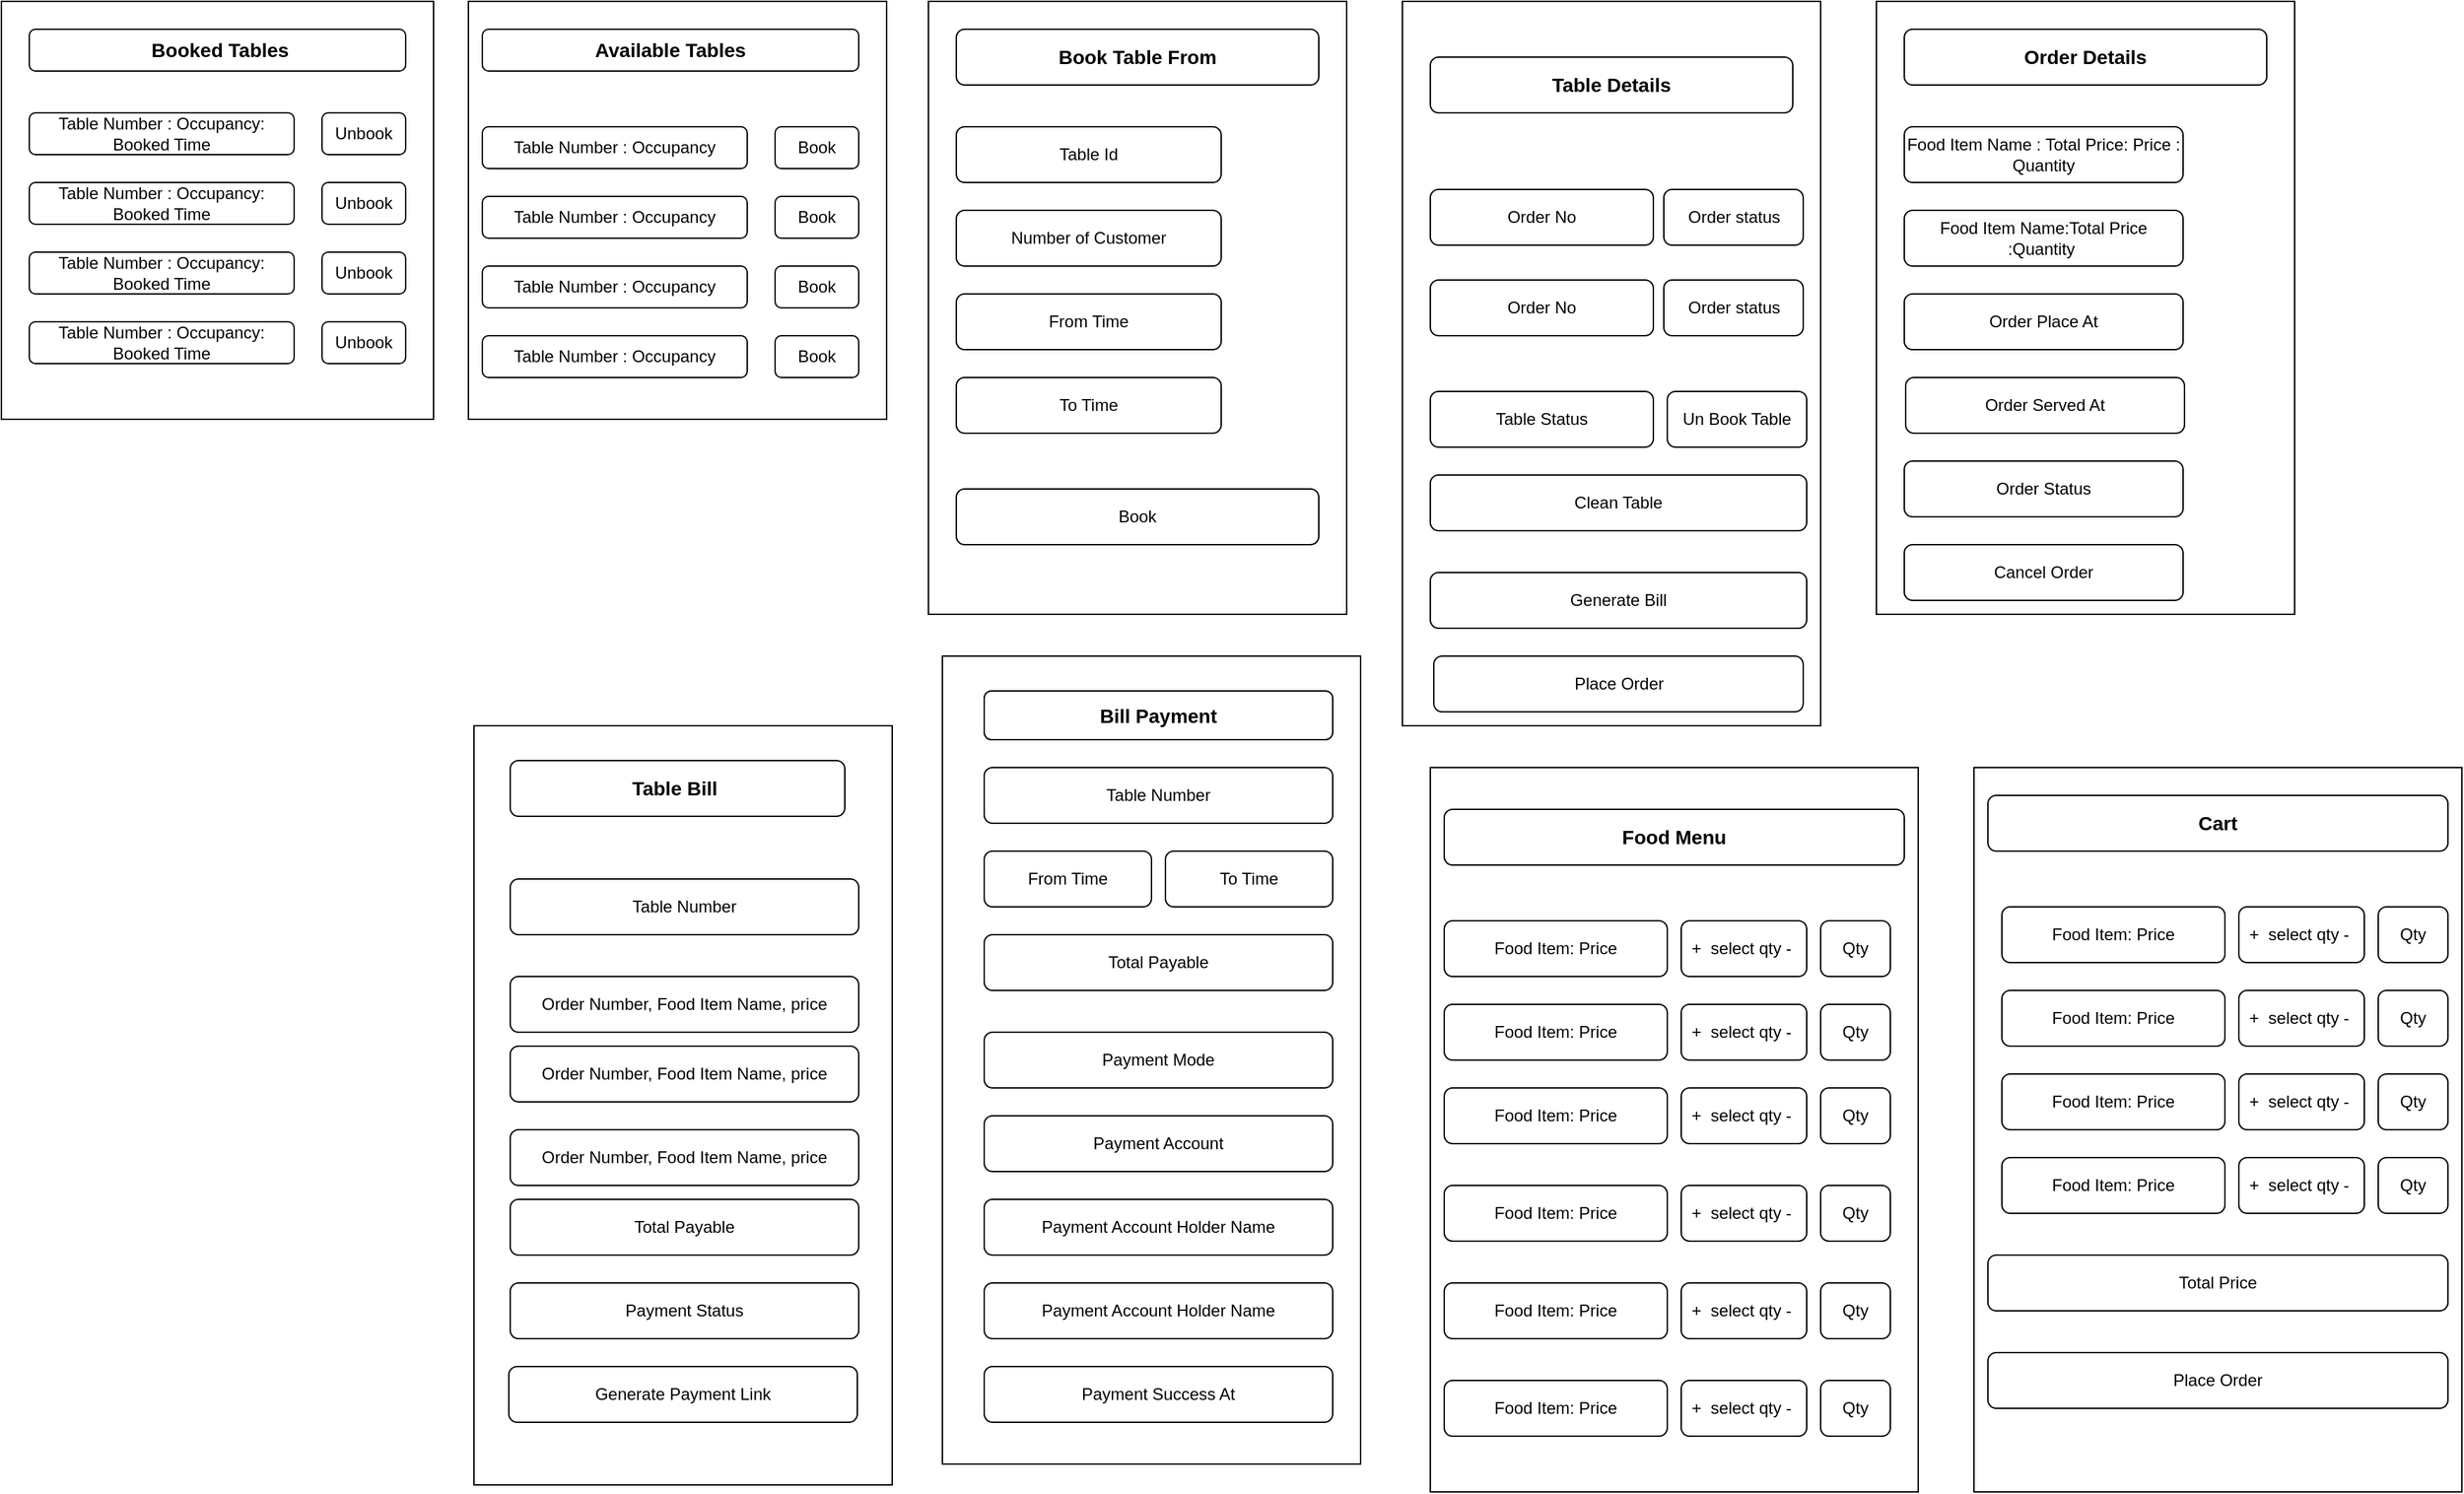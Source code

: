 <mxfile version="24.4.0" type="github">
  <diagram name="Page-1" id="yTE_MTdcGd8XoMPJyux-">
    <mxGraphModel dx="1648" dy="548" grid="1" gridSize="10" guides="1" tooltips="1" connect="1" arrows="1" fold="1" page="1" pageScale="1" pageWidth="827" pageHeight="1169" math="0" shadow="0">
      <root>
        <mxCell id="0" />
        <mxCell id="1" parent="0" />
        <mxCell id="SVt4d5FXb6J8XK-2-Z7e-1" value="" style="rounded=0;whiteSpace=wrap;html=1;direction=south;" parent="1" vertex="1">
          <mxGeometry x="110" y="20" width="300" height="300" as="geometry" />
        </mxCell>
        <mxCell id="SVt4d5FXb6J8XK-2-Z7e-2" value="&lt;font style=&quot;font-size: 14px;&quot;&gt;&lt;b&gt;Available Tables&lt;/b&gt;&lt;/font&gt;" style="rounded=1;whiteSpace=wrap;html=1;" parent="1" vertex="1">
          <mxGeometry x="120" y="40" width="270" height="30" as="geometry" />
        </mxCell>
        <mxCell id="SVt4d5FXb6J8XK-2-Z7e-3" value="Table Number : Occupancy" style="rounded=1;whiteSpace=wrap;html=1;" parent="1" vertex="1">
          <mxGeometry x="120" y="110" width="190" height="30" as="geometry" />
        </mxCell>
        <mxCell id="SVt4d5FXb6J8XK-2-Z7e-4" value="Table Number : Occupancy" style="rounded=1;whiteSpace=wrap;html=1;" parent="1" vertex="1">
          <mxGeometry x="120" y="160" width="190" height="30" as="geometry" />
        </mxCell>
        <mxCell id="SVt4d5FXb6J8XK-2-Z7e-5" value="Table Number : Occupancy" style="rounded=1;whiteSpace=wrap;html=1;" parent="1" vertex="1">
          <mxGeometry x="120" y="210" width="190" height="30" as="geometry" />
        </mxCell>
        <mxCell id="SVt4d5FXb6J8XK-2-Z7e-6" value="Table Number : Occupancy" style="rounded=1;whiteSpace=wrap;html=1;" parent="1" vertex="1">
          <mxGeometry x="120" y="260" width="190" height="30" as="geometry" />
        </mxCell>
        <mxCell id="SVt4d5FXb6J8XK-2-Z7e-8" value="Book" style="rounded=1;whiteSpace=wrap;html=1;" parent="1" vertex="1">
          <mxGeometry x="330" y="110" width="60" height="30" as="geometry" />
        </mxCell>
        <mxCell id="SVt4d5FXb6J8XK-2-Z7e-10" value="Book" style="rounded=1;whiteSpace=wrap;html=1;" parent="1" vertex="1">
          <mxGeometry x="330" y="160" width="60" height="30" as="geometry" />
        </mxCell>
        <mxCell id="SVt4d5FXb6J8XK-2-Z7e-11" value="Book" style="rounded=1;whiteSpace=wrap;html=1;" parent="1" vertex="1">
          <mxGeometry x="330" y="210" width="60" height="30" as="geometry" />
        </mxCell>
        <mxCell id="SVt4d5FXb6J8XK-2-Z7e-12" value="Book" style="rounded=1;whiteSpace=wrap;html=1;" parent="1" vertex="1">
          <mxGeometry x="330" y="260" width="60" height="30" as="geometry" />
        </mxCell>
        <mxCell id="SVt4d5FXb6J8XK-2-Z7e-13" value="" style="rounded=0;whiteSpace=wrap;html=1;direction=south;" parent="1" vertex="1">
          <mxGeometry x="440" y="20" width="300" height="440" as="geometry" />
        </mxCell>
        <mxCell id="SVt4d5FXb6J8XK-2-Z7e-14" value="&lt;font style=&quot;font-size: 14px;&quot;&gt;&lt;b&gt;Book Table From&lt;/b&gt;&lt;/font&gt;" style="rounded=1;whiteSpace=wrap;html=1;" parent="1" vertex="1">
          <mxGeometry x="460" y="40" width="260" height="40" as="geometry" />
        </mxCell>
        <mxCell id="SVt4d5FXb6J8XK-2-Z7e-15" value="Table Id" style="rounded=1;whiteSpace=wrap;html=1;" parent="1" vertex="1">
          <mxGeometry x="460" y="110" width="190" height="40" as="geometry" />
        </mxCell>
        <mxCell id="SVt4d5FXb6J8XK-2-Z7e-16" value="Number of Customer" style="rounded=1;whiteSpace=wrap;html=1;" parent="1" vertex="1">
          <mxGeometry x="460" y="170" width="190" height="40" as="geometry" />
        </mxCell>
        <mxCell id="SVt4d5FXb6J8XK-2-Z7e-18" value="From Time" style="rounded=1;whiteSpace=wrap;html=1;" parent="1" vertex="1">
          <mxGeometry x="460" y="230" width="190" height="40" as="geometry" />
        </mxCell>
        <mxCell id="SVt4d5FXb6J8XK-2-Z7e-19" value="To Time" style="rounded=1;whiteSpace=wrap;html=1;" parent="1" vertex="1">
          <mxGeometry x="460" y="290" width="190" height="40" as="geometry" />
        </mxCell>
        <mxCell id="SVt4d5FXb6J8XK-2-Z7e-20" value="Book" style="rounded=1;whiteSpace=wrap;html=1;" parent="1" vertex="1">
          <mxGeometry x="460" y="370" width="260" height="40" as="geometry" />
        </mxCell>
        <mxCell id="SVt4d5FXb6J8XK-2-Z7e-21" value="" style="rounded=0;whiteSpace=wrap;html=1;direction=south;" parent="1" vertex="1">
          <mxGeometry x="780" y="20" width="300" height="520" as="geometry" />
        </mxCell>
        <mxCell id="SVt4d5FXb6J8XK-2-Z7e-22" value="&lt;font style=&quot;font-size: 14px;&quot;&gt;&lt;b&gt;Table Details&lt;/b&gt;&lt;/font&gt;" style="rounded=1;whiteSpace=wrap;html=1;" parent="1" vertex="1">
          <mxGeometry x="800" y="60" width="260" height="40" as="geometry" />
        </mxCell>
        <mxCell id="SVt4d5FXb6J8XK-2-Z7e-23" value="Order No" style="rounded=1;whiteSpace=wrap;html=1;" parent="1" vertex="1">
          <mxGeometry x="800" y="155" width="160" height="40" as="geometry" />
        </mxCell>
        <mxCell id="SVt4d5FXb6J8XK-2-Z7e-25" value="Order status" style="rounded=1;whiteSpace=wrap;html=1;" parent="1" vertex="1">
          <mxGeometry x="967.5" y="155" width="100" height="40" as="geometry" />
        </mxCell>
        <mxCell id="SVt4d5FXb6J8XK-2-Z7e-26" value="Order No" style="rounded=1;whiteSpace=wrap;html=1;" parent="1" vertex="1">
          <mxGeometry x="800" y="220" width="160" height="40" as="geometry" />
        </mxCell>
        <mxCell id="SVt4d5FXb6J8XK-2-Z7e-27" value="Order status" style="rounded=1;whiteSpace=wrap;html=1;" parent="1" vertex="1">
          <mxGeometry x="967.5" y="220" width="100" height="40" as="geometry" />
        </mxCell>
        <mxCell id="SVt4d5FXb6J8XK-2-Z7e-38" value="" style="rounded=0;whiteSpace=wrap;html=1;direction=south;" parent="1" vertex="1">
          <mxGeometry x="1120" y="20" width="300" height="440" as="geometry" />
        </mxCell>
        <mxCell id="SVt4d5FXb6J8XK-2-Z7e-39" value="&lt;font style=&quot;font-size: 14px;&quot;&gt;&lt;b&gt;Order Details&lt;/b&gt;&lt;/font&gt;" style="rounded=1;whiteSpace=wrap;html=1;" parent="1" vertex="1">
          <mxGeometry x="1140" y="40" width="260" height="40" as="geometry" />
        </mxCell>
        <mxCell id="SVt4d5FXb6J8XK-2-Z7e-40" value="Food Item Name : Total Price: Price : Quantity" style="rounded=1;whiteSpace=wrap;html=1;" parent="1" vertex="1">
          <mxGeometry x="1140" y="110" width="200" height="40" as="geometry" />
        </mxCell>
        <mxCell id="SVt4d5FXb6J8XK-2-Z7e-41" value="&lt;span style=&quot;color: rgb(0, 0, 0); font-family: Helvetica; font-size: 12px; font-style: normal; font-variant-ligatures: normal; font-variant-caps: normal; font-weight: 400; letter-spacing: normal; orphans: 2; text-align: center; text-indent: 0px; text-transform: none; widows: 2; word-spacing: 0px; -webkit-text-stroke-width: 0px; white-space: normal; background-color: rgb(251, 251, 251); text-decoration-thickness: initial; text-decoration-style: initial; text-decoration-color: initial; display: inline !important; float: none;&quot;&gt;Food Item Name:Total Price :Quantity&amp;nbsp;&lt;/span&gt;" style="rounded=1;whiteSpace=wrap;html=1;" parent="1" vertex="1">
          <mxGeometry x="1140" y="170" width="200" height="40" as="geometry" />
        </mxCell>
        <mxCell id="SVt4d5FXb6J8XK-2-Z7e-42" value="Order Place At" style="rounded=1;whiteSpace=wrap;html=1;" parent="1" vertex="1">
          <mxGeometry x="1140" y="230" width="200" height="40" as="geometry" />
        </mxCell>
        <mxCell id="SVt4d5FXb6J8XK-2-Z7e-43" value="Order Served At" style="rounded=1;whiteSpace=wrap;html=1;" parent="1" vertex="1">
          <mxGeometry x="1141" y="290" width="200" height="40" as="geometry" />
        </mxCell>
        <mxCell id="SVt4d5FXb6J8XK-2-Z7e-44" value="Order Status" style="rounded=1;whiteSpace=wrap;html=1;" parent="1" vertex="1">
          <mxGeometry x="1140" y="350" width="200" height="40" as="geometry" />
        </mxCell>
        <mxCell id="SVt4d5FXb6J8XK-2-Z7e-45" value="" style="rounded=0;whiteSpace=wrap;html=1;direction=south;" parent="1" vertex="1">
          <mxGeometry x="114" y="540" width="300" height="545" as="geometry" />
        </mxCell>
        <mxCell id="SVt4d5FXb6J8XK-2-Z7e-46" value="&lt;font style=&quot;font-size: 14px;&quot;&gt;&lt;b&gt;Table Bill&amp;nbsp;&lt;/b&gt;&lt;/font&gt;" style="rounded=1;whiteSpace=wrap;html=1;" parent="1" vertex="1">
          <mxGeometry x="140" y="565" width="240" height="40" as="geometry" />
        </mxCell>
        <mxCell id="SVt4d5FXb6J8XK-2-Z7e-47" value="Table Number" style="rounded=1;whiteSpace=wrap;html=1;" parent="1" vertex="1">
          <mxGeometry x="140" y="650" width="250" height="40" as="geometry" />
        </mxCell>
        <mxCell id="SVt4d5FXb6J8XK-2-Z7e-50" value="Order Number, Food Item Name, price" style="rounded=1;whiteSpace=wrap;html=1;" parent="1" vertex="1">
          <mxGeometry x="140" y="720" width="250" height="40" as="geometry" />
        </mxCell>
        <mxCell id="SVt4d5FXb6J8XK-2-Z7e-51" value="Order Number, Food Item Name, price" style="rounded=1;whiteSpace=wrap;html=1;" parent="1" vertex="1">
          <mxGeometry x="140" y="770" width="250" height="40" as="geometry" />
        </mxCell>
        <mxCell id="SVt4d5FXb6J8XK-2-Z7e-52" value="Order Number, Food Item Name, price" style="rounded=1;whiteSpace=wrap;html=1;" parent="1" vertex="1">
          <mxGeometry x="140" y="830" width="250" height="40" as="geometry" />
        </mxCell>
        <mxCell id="SVt4d5FXb6J8XK-2-Z7e-53" value="Total Payable" style="rounded=1;whiteSpace=wrap;html=1;" parent="1" vertex="1">
          <mxGeometry x="140" y="880" width="250" height="40" as="geometry" />
        </mxCell>
        <mxCell id="SVt4d5FXb6J8XK-2-Z7e-54" value="Payment Status" style="rounded=1;whiteSpace=wrap;html=1;" parent="1" vertex="1">
          <mxGeometry x="140" y="940" width="250" height="40" as="geometry" />
        </mxCell>
        <mxCell id="SVt4d5FXb6J8XK-2-Z7e-55" value="" style="rounded=0;whiteSpace=wrap;html=1;direction=south;" parent="1" vertex="1">
          <mxGeometry x="450" y="490" width="300" height="580" as="geometry" />
        </mxCell>
        <mxCell id="SVt4d5FXb6J8XK-2-Z7e-56" value="&lt;font style=&quot;font-size: 14px;&quot;&gt;&lt;b&gt;Bill Payment&lt;/b&gt;&lt;/font&gt;" style="rounded=1;whiteSpace=wrap;html=1;" parent="1" vertex="1">
          <mxGeometry x="480" y="515" width="250" height="35" as="geometry" />
        </mxCell>
        <mxCell id="SVt4d5FXb6J8XK-2-Z7e-57" value="Table Number" style="rounded=1;whiteSpace=wrap;html=1;" parent="1" vertex="1">
          <mxGeometry x="480" y="570" width="250" height="40" as="geometry" />
        </mxCell>
        <mxCell id="SVt4d5FXb6J8XK-2-Z7e-58" value="From Time" style="rounded=1;whiteSpace=wrap;html=1;" parent="1" vertex="1">
          <mxGeometry x="480" y="630" width="120" height="40" as="geometry" />
        </mxCell>
        <mxCell id="SVt4d5FXb6J8XK-2-Z7e-59" value="To Time" style="rounded=1;whiteSpace=wrap;html=1;" parent="1" vertex="1">
          <mxGeometry x="610" y="630" width="120" height="40" as="geometry" />
        </mxCell>
        <mxCell id="SVt4d5FXb6J8XK-2-Z7e-60" value="Total Payable" style="rounded=1;whiteSpace=wrap;html=1;" parent="1" vertex="1">
          <mxGeometry x="480" y="690" width="250" height="40" as="geometry" />
        </mxCell>
        <mxCell id="SVt4d5FXb6J8XK-2-Z7e-61" value="Payment Success At" style="rounded=1;whiteSpace=wrap;html=1;" parent="1" vertex="1">
          <mxGeometry x="480" y="1000" width="250" height="40" as="geometry" />
        </mxCell>
        <mxCell id="SVt4d5FXb6J8XK-2-Z7e-62" value="Payment Mode" style="rounded=1;whiteSpace=wrap;html=1;" parent="1" vertex="1">
          <mxGeometry x="480" y="760" width="250" height="40" as="geometry" />
        </mxCell>
        <mxCell id="SVt4d5FXb6J8XK-2-Z7e-63" value="Payment Account" style="rounded=1;whiteSpace=wrap;html=1;" parent="1" vertex="1">
          <mxGeometry x="480" y="820" width="250" height="40" as="geometry" />
        </mxCell>
        <mxCell id="SVt4d5FXb6J8XK-2-Z7e-64" value="Payment Account Holder Name" style="rounded=1;whiteSpace=wrap;html=1;" parent="1" vertex="1">
          <mxGeometry x="480" y="880" width="250" height="40" as="geometry" />
        </mxCell>
        <mxCell id="SVt4d5FXb6J8XK-2-Z7e-65" value="Payment Account Holder Name" style="rounded=1;whiteSpace=wrap;html=1;" parent="1" vertex="1">
          <mxGeometry x="480" y="940" width="250" height="40" as="geometry" />
        </mxCell>
        <mxCell id="SVt4d5FXb6J8XK-2-Z7e-68" value="" style="rounded=0;whiteSpace=wrap;html=1;direction=south;" parent="1" vertex="1">
          <mxGeometry x="800" y="570" width="350" height="520" as="geometry" />
        </mxCell>
        <mxCell id="SVt4d5FXb6J8XK-2-Z7e-69" value="&lt;font style=&quot;font-size: 14px;&quot;&gt;&lt;b&gt;Food Menu&lt;/b&gt;&lt;/font&gt;" style="rounded=1;whiteSpace=wrap;html=1;" parent="1" vertex="1">
          <mxGeometry x="810" y="600" width="330" height="40" as="geometry" />
        </mxCell>
        <mxCell id="SVt4d5FXb6J8XK-2-Z7e-70" value="Food Item: Price" style="rounded=1;whiteSpace=wrap;html=1;" parent="1" vertex="1">
          <mxGeometry x="810" y="680" width="160" height="40" as="geometry" />
        </mxCell>
        <mxCell id="SVt4d5FXb6J8XK-2-Z7e-71" value="Food Item: Price" style="rounded=1;whiteSpace=wrap;html=1;" parent="1" vertex="1">
          <mxGeometry x="810" y="740" width="160" height="40" as="geometry" />
        </mxCell>
        <mxCell id="SVt4d5FXb6J8XK-2-Z7e-72" value="Food Item: Price" style="rounded=1;whiteSpace=wrap;html=1;" parent="1" vertex="1">
          <mxGeometry x="810" y="800" width="160" height="40" as="geometry" />
        </mxCell>
        <mxCell id="SVt4d5FXb6J8XK-2-Z7e-73" value="Food Item: Price" style="rounded=1;whiteSpace=wrap;html=1;" parent="1" vertex="1">
          <mxGeometry x="810" y="870" width="160" height="40" as="geometry" />
        </mxCell>
        <mxCell id="SVt4d5FXb6J8XK-2-Z7e-74" value="Food Item: Price" style="rounded=1;whiteSpace=wrap;html=1;" parent="1" vertex="1">
          <mxGeometry x="810" y="940" width="160" height="40" as="geometry" />
        </mxCell>
        <mxCell id="SVt4d5FXb6J8XK-2-Z7e-75" value="Food Item: Price" style="rounded=1;whiteSpace=wrap;html=1;" parent="1" vertex="1">
          <mxGeometry x="810" y="1010" width="160" height="40" as="geometry" />
        </mxCell>
        <mxCell id="SVt4d5FXb6J8XK-2-Z7e-77" value="+&amp;nbsp; select qty -&amp;nbsp;" style="rounded=1;whiteSpace=wrap;html=1;" parent="1" vertex="1">
          <mxGeometry x="980" y="680" width="90" height="40" as="geometry" />
        </mxCell>
        <mxCell id="SVt4d5FXb6J8XK-2-Z7e-78" value="+&amp;nbsp; select qty -&amp;nbsp;" style="rounded=1;whiteSpace=wrap;html=1;" parent="1" vertex="1">
          <mxGeometry x="980" y="740" width="90" height="40" as="geometry" />
        </mxCell>
        <mxCell id="SVt4d5FXb6J8XK-2-Z7e-79" value="+&amp;nbsp; select qty -&amp;nbsp;" style="rounded=1;whiteSpace=wrap;html=1;" parent="1" vertex="1">
          <mxGeometry x="980" y="800" width="90" height="40" as="geometry" />
        </mxCell>
        <mxCell id="SVt4d5FXb6J8XK-2-Z7e-80" value="+&amp;nbsp; select qty -&amp;nbsp;" style="rounded=1;whiteSpace=wrap;html=1;" parent="1" vertex="1">
          <mxGeometry x="980" y="870" width="90" height="40" as="geometry" />
        </mxCell>
        <mxCell id="SVt4d5FXb6J8XK-2-Z7e-81" value="+&amp;nbsp; select qty -&amp;nbsp;" style="rounded=1;whiteSpace=wrap;html=1;" parent="1" vertex="1">
          <mxGeometry x="980" y="940" width="90" height="40" as="geometry" />
        </mxCell>
        <mxCell id="SVt4d5FXb6J8XK-2-Z7e-82" value="+&amp;nbsp; select qty -&amp;nbsp;" style="rounded=1;whiteSpace=wrap;html=1;" parent="1" vertex="1">
          <mxGeometry x="980" y="1010" width="90" height="40" as="geometry" />
        </mxCell>
        <mxCell id="SVt4d5FXb6J8XK-2-Z7e-87" value="Qty" style="rounded=1;whiteSpace=wrap;html=1;" parent="1" vertex="1">
          <mxGeometry x="1080" y="680" width="50" height="40" as="geometry" />
        </mxCell>
        <mxCell id="SVt4d5FXb6J8XK-2-Z7e-89" value="Qty" style="rounded=1;whiteSpace=wrap;html=1;" parent="1" vertex="1">
          <mxGeometry x="1080" y="740" width="50" height="40" as="geometry" />
        </mxCell>
        <mxCell id="SVt4d5FXb6J8XK-2-Z7e-90" value="Qty" style="rounded=1;whiteSpace=wrap;html=1;" parent="1" vertex="1">
          <mxGeometry x="1080" y="800" width="50" height="40" as="geometry" />
        </mxCell>
        <mxCell id="SVt4d5FXb6J8XK-2-Z7e-91" value="Qty" style="rounded=1;whiteSpace=wrap;html=1;" parent="1" vertex="1">
          <mxGeometry x="1080" y="870" width="50" height="40" as="geometry" />
        </mxCell>
        <mxCell id="SVt4d5FXb6J8XK-2-Z7e-92" value="Qty" style="rounded=1;whiteSpace=wrap;html=1;" parent="1" vertex="1">
          <mxGeometry x="1080" y="940" width="50" height="40" as="geometry" />
        </mxCell>
        <mxCell id="SVt4d5FXb6J8XK-2-Z7e-93" value="Qty" style="rounded=1;whiteSpace=wrap;html=1;" parent="1" vertex="1">
          <mxGeometry x="1080" y="1010" width="50" height="40" as="geometry" />
        </mxCell>
        <mxCell id="SVt4d5FXb6J8XK-2-Z7e-94" value="" style="rounded=0;whiteSpace=wrap;html=1;direction=south;" parent="1" vertex="1">
          <mxGeometry x="1190" y="570" width="350" height="520" as="geometry" />
        </mxCell>
        <mxCell id="SVt4d5FXb6J8XK-2-Z7e-95" value="&lt;font style=&quot;font-size: 14px;&quot;&gt;&lt;b&gt;Cart&lt;/b&gt;&lt;/font&gt;" style="rounded=1;whiteSpace=wrap;html=1;" parent="1" vertex="1">
          <mxGeometry x="1200" y="590" width="330" height="40" as="geometry" />
        </mxCell>
        <mxCell id="SVt4d5FXb6J8XK-2-Z7e-96" value="Food Item: Price" style="rounded=1;whiteSpace=wrap;html=1;" parent="1" vertex="1">
          <mxGeometry x="1210" y="670" width="160" height="40" as="geometry" />
        </mxCell>
        <mxCell id="SVt4d5FXb6J8XK-2-Z7e-97" value="+&amp;nbsp; select qty -&amp;nbsp;" style="rounded=1;whiteSpace=wrap;html=1;" parent="1" vertex="1">
          <mxGeometry x="1380" y="670" width="90" height="40" as="geometry" />
        </mxCell>
        <mxCell id="SVt4d5FXb6J8XK-2-Z7e-98" value="Qty" style="rounded=1;whiteSpace=wrap;html=1;" parent="1" vertex="1">
          <mxGeometry x="1480" y="670" width="50" height="40" as="geometry" />
        </mxCell>
        <mxCell id="SVt4d5FXb6J8XK-2-Z7e-99" value="Food Item: Price" style="rounded=1;whiteSpace=wrap;html=1;" parent="1" vertex="1">
          <mxGeometry x="1210" y="730" width="160" height="40" as="geometry" />
        </mxCell>
        <mxCell id="SVt4d5FXb6J8XK-2-Z7e-100" value="Food Item: Price" style="rounded=1;whiteSpace=wrap;html=1;" parent="1" vertex="1">
          <mxGeometry x="1210" y="850" width="160" height="40" as="geometry" />
        </mxCell>
        <mxCell id="SVt4d5FXb6J8XK-2-Z7e-102" value="Food Item: Price" style="rounded=1;whiteSpace=wrap;html=1;" parent="1" vertex="1">
          <mxGeometry x="1210" y="790" width="160" height="40" as="geometry" />
        </mxCell>
        <mxCell id="SVt4d5FXb6J8XK-2-Z7e-103" value="+&amp;nbsp; select qty -&amp;nbsp;" style="rounded=1;whiteSpace=wrap;html=1;" parent="1" vertex="1">
          <mxGeometry x="1380" y="730" width="90" height="40" as="geometry" />
        </mxCell>
        <mxCell id="SVt4d5FXb6J8XK-2-Z7e-104" value="+&amp;nbsp; select qty -&amp;nbsp;" style="rounded=1;whiteSpace=wrap;html=1;" parent="1" vertex="1">
          <mxGeometry x="1380" y="790" width="90" height="40" as="geometry" />
        </mxCell>
        <mxCell id="SVt4d5FXb6J8XK-2-Z7e-105" value="+&amp;nbsp; select qty -&amp;nbsp;" style="rounded=1;whiteSpace=wrap;html=1;" parent="1" vertex="1">
          <mxGeometry x="1380" y="850" width="90" height="40" as="geometry" />
        </mxCell>
        <mxCell id="SVt4d5FXb6J8XK-2-Z7e-106" value="Qty" style="rounded=1;whiteSpace=wrap;html=1;" parent="1" vertex="1">
          <mxGeometry x="1480" y="730" width="50" height="40" as="geometry" />
        </mxCell>
        <mxCell id="SVt4d5FXb6J8XK-2-Z7e-107" value="Qty" style="rounded=1;whiteSpace=wrap;html=1;" parent="1" vertex="1">
          <mxGeometry x="1480" y="790" width="50" height="40" as="geometry" />
        </mxCell>
        <mxCell id="SVt4d5FXb6J8XK-2-Z7e-108" value="Qty" style="rounded=1;whiteSpace=wrap;html=1;" parent="1" vertex="1">
          <mxGeometry x="1480" y="850" width="50" height="40" as="geometry" />
        </mxCell>
        <mxCell id="SVt4d5FXb6J8XK-2-Z7e-109" value="Total Price" style="rounded=1;whiteSpace=wrap;html=1;" parent="1" vertex="1">
          <mxGeometry x="1200" y="920" width="330" height="40" as="geometry" />
        </mxCell>
        <mxCell id="SVt4d5FXb6J8XK-2-Z7e-110" value="Place Order" style="rounded=1;whiteSpace=wrap;html=1;" parent="1" vertex="1">
          <mxGeometry x="1200" y="990" width="330" height="40" as="geometry" />
        </mxCell>
        <mxCell id="SVt4d5FXb6J8XK-2-Z7e-111" value="Generate Bill" style="rounded=1;whiteSpace=wrap;html=1;" parent="1" vertex="1">
          <mxGeometry x="800" y="430" width="270" height="40" as="geometry" />
        </mxCell>
        <mxCell id="SVt4d5FXb6J8XK-2-Z7e-113" value="Generate Payment Link" style="rounded=1;whiteSpace=wrap;html=1;" parent="1" vertex="1">
          <mxGeometry x="139" y="1000" width="250" height="40" as="geometry" />
        </mxCell>
        <mxCell id="SVt4d5FXb6J8XK-2-Z7e-114" value="Un Book Table" style="rounded=1;whiteSpace=wrap;html=1;" parent="1" vertex="1">
          <mxGeometry x="970" y="300" width="100" height="40" as="geometry" />
        </mxCell>
        <mxCell id="SVt4d5FXb6J8XK-2-Z7e-116" value="Table Status" style="rounded=1;whiteSpace=wrap;html=1;" parent="1" vertex="1">
          <mxGeometry x="800" y="300" width="160" height="40" as="geometry" />
        </mxCell>
        <mxCell id="SVt4d5FXb6J8XK-2-Z7e-117" value="Place Order" style="rounded=1;whiteSpace=wrap;html=1;" parent="1" vertex="1">
          <mxGeometry x="802.5" y="490" width="265" height="40" as="geometry" />
        </mxCell>
        <mxCell id="qVFAaHJfhLGyaqpEFxVK-1" value="" style="rounded=0;whiteSpace=wrap;html=1;direction=south;" parent="1" vertex="1">
          <mxGeometry x="-225" y="20" width="310" height="300" as="geometry" />
        </mxCell>
        <mxCell id="qVFAaHJfhLGyaqpEFxVK-2" value="&lt;font style=&quot;font-size: 14px;&quot;&gt;&lt;b&gt;&amp;nbsp;Booked Tables&lt;/b&gt;&lt;/font&gt;" style="rounded=1;whiteSpace=wrap;html=1;" parent="1" vertex="1">
          <mxGeometry x="-205" y="40" width="270" height="30" as="geometry" />
        </mxCell>
        <mxCell id="qVFAaHJfhLGyaqpEFxVK-3" value="Table Number : Occupancy: Booked Time" style="rounded=1;whiteSpace=wrap;html=1;" parent="1" vertex="1">
          <mxGeometry x="-205" y="100" width="190" height="30" as="geometry" />
        </mxCell>
        <mxCell id="qVFAaHJfhLGyaqpEFxVK-4" value="Unbook" style="rounded=1;whiteSpace=wrap;html=1;" parent="1" vertex="1">
          <mxGeometry x="5" y="100" width="60" height="30" as="geometry" />
        </mxCell>
        <mxCell id="qVFAaHJfhLGyaqpEFxVK-5" value="Table Number : Occupancy: Booked Time" style="rounded=1;whiteSpace=wrap;html=1;" parent="1" vertex="1">
          <mxGeometry x="-205" y="150" width="190" height="30" as="geometry" />
        </mxCell>
        <mxCell id="qVFAaHJfhLGyaqpEFxVK-6" value="Table Number : Occupancy: Booked Time" style="rounded=1;whiteSpace=wrap;html=1;" parent="1" vertex="1">
          <mxGeometry x="-205" y="200" width="190" height="30" as="geometry" />
        </mxCell>
        <mxCell id="qVFAaHJfhLGyaqpEFxVK-7" value="Table Number : Occupancy: Booked Time" style="rounded=1;whiteSpace=wrap;html=1;" parent="1" vertex="1">
          <mxGeometry x="-205" y="250" width="190" height="30" as="geometry" />
        </mxCell>
        <mxCell id="qVFAaHJfhLGyaqpEFxVK-8" value="Unbook" style="rounded=1;whiteSpace=wrap;html=1;" parent="1" vertex="1">
          <mxGeometry x="5" y="150" width="60" height="30" as="geometry" />
        </mxCell>
        <mxCell id="qVFAaHJfhLGyaqpEFxVK-9" value="Unbook" style="rounded=1;whiteSpace=wrap;html=1;" parent="1" vertex="1">
          <mxGeometry x="5" y="200" width="60" height="30" as="geometry" />
        </mxCell>
        <mxCell id="qVFAaHJfhLGyaqpEFxVK-10" value="Unbook" style="rounded=1;whiteSpace=wrap;html=1;" parent="1" vertex="1">
          <mxGeometry x="5" y="250" width="60" height="30" as="geometry" />
        </mxCell>
        <mxCell id="ACU_mTZXsHy0IF5izEBg-3" value="Clean Table" style="rounded=1;whiteSpace=wrap;html=1;" vertex="1" parent="1">
          <mxGeometry x="800" y="360" width="270" height="40" as="geometry" />
        </mxCell>
        <mxCell id="ACU_mTZXsHy0IF5izEBg-5" value="Cancel Order" style="rounded=1;whiteSpace=wrap;html=1;" vertex="1" parent="1">
          <mxGeometry x="1140" y="410" width="200" height="40" as="geometry" />
        </mxCell>
      </root>
    </mxGraphModel>
  </diagram>
</mxfile>
